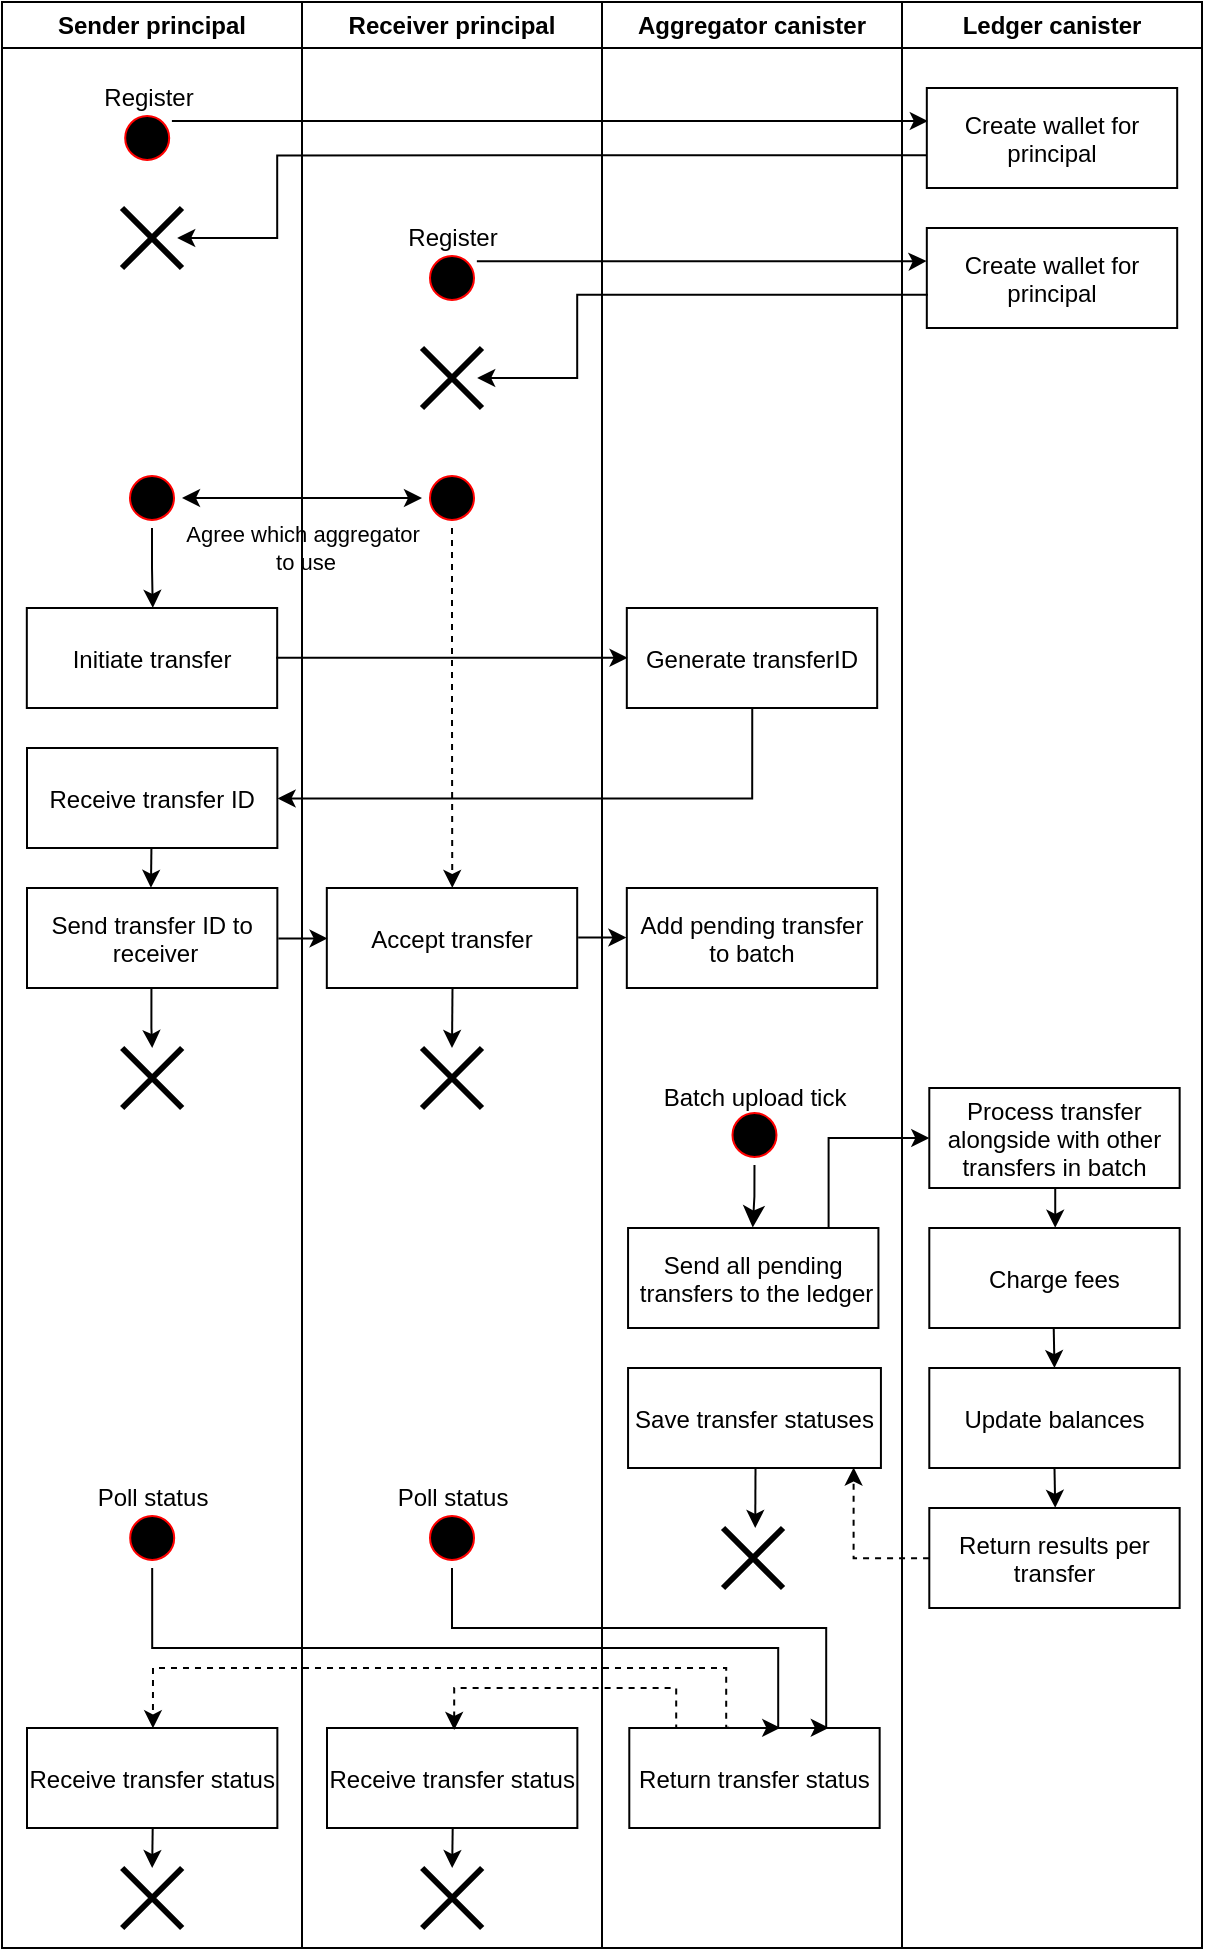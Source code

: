 <mxfile version="20.2.4" type="google"><diagram name="Page-1" id="e7e014a7-5840-1c2e-5031-d8a46d1fe8dd"><mxGraphModel grid="1" page="1" gridSize="10" guides="1" tooltips="1" connect="1" arrows="1" fold="1" pageScale="1" pageWidth="1169" pageHeight="826" background="none" math="0" shadow="0"><root><mxCell id="0"/><mxCell id="1" parent="0"/><mxCell id="3" value="Aggregator canister" style="swimlane;whiteSpace=wrap;resizable=1;rotatable=0;movable=1;expand=0;" vertex="1" parent="1"><mxGeometry x="290" y="127" width="150" height="973" as="geometry"/></mxCell><mxCell id="MdSJebWWRCwc_OvwH3VE-55" value="Generate transferID" style="" vertex="1" parent="3"><mxGeometry x="12.41" y="303" width="125.18" height="50" as="geometry"/></mxCell><mxCell id="MdSJebWWRCwc_OvwH3VE-79" value="Add pending transfer &#10;to batch" style="" vertex="1" parent="3"><mxGeometry x="12.41" y="443" width="125.18" height="50" as="geometry"/></mxCell><mxCell id="MdSJebWWRCwc_OvwH3VE-83" value="Ba" style="ellipse;html=1;shape=startState;fillColor=#000000;strokeColor=#ff0000;" vertex="1" parent="3"><mxGeometry x="61.24" y="551.5" width="30" height="30" as="geometry"/></mxCell><mxCell id="MdSJebWWRCwc_OvwH3VE-84" value="" style="edgeStyle=orthogonalEdgeStyle;html=1;verticalAlign=bottom;endArrow=classic;endSize=8;strokeColor=#000000;rounded=0;entryX=0.498;entryY=-0.005;entryDx=0;entryDy=0;entryPerimeter=0;endFill=1;" edge="1" parent="3" source="MdSJebWWRCwc_OvwH3VE-83" target="MdSJebWWRCwc_OvwH3VE-86"><mxGeometry relative="1" as="geometry"><mxPoint x="116.87" y="543" as="targetPoint"/></mxGeometry></mxCell><mxCell id="MdSJebWWRCwc_OvwH3VE-85" value="Batch upload tick" style="text;html=1;align=center;verticalAlign=middle;resizable=0;points=[];autosize=1;strokeColor=none;fillColor=none;" vertex="1" parent="3"><mxGeometry x="21.24" y="533" width="110" height="30" as="geometry"/></mxCell><mxCell id="MdSJebWWRCwc_OvwH3VE-86" value="Send all pending&#10; transfers to the ledger" style="" vertex="1" parent="3"><mxGeometry x="13.03" y="613" width="125.18" height="50" as="geometry"/></mxCell><mxCell id="MdSJebWWRCwc_OvwH3VE-100" value="Save transfer statuses" style="" vertex="1" parent="3"><mxGeometry x="13.03" y="683" width="126.43" height="50" as="geometry"/></mxCell><mxCell id="MdSJebWWRCwc_OvwH3VE-102" value="" style="shape=umlDestroy;whiteSpace=wrap;html=1;strokeWidth=3;fillColor=#FF6666;direction=south;" vertex="1" parent="3"><mxGeometry x="60.53" y="763" width="30" height="30" as="geometry"/></mxCell><mxCell id="MdSJebWWRCwc_OvwH3VE-112" value="Return transfer status" style="" vertex="1" parent="3"><mxGeometry x="13.65" y="863" width="125.18" height="50" as="geometry"/></mxCell><mxCell id="MdSJebWWRCwc_OvwH3VE-103" style="edgeStyle=orthogonalEdgeStyle;rounded=0;orthogonalLoop=1;jettySize=auto;html=1;startArrow=none;startFill=0;endArrow=classic;endFill=1;strokeColor=default;exitX=0.504;exitY=0.998;exitDx=0;exitDy=0;exitPerimeter=0;" edge="1" parent="3" source="MdSJebWWRCwc_OvwH3VE-100"><mxGeometry relative="1" as="geometry"><mxPoint x="76.62" y="763" as="targetPoint"/></mxGeometry></mxCell><mxCell id="MdSJebWWRCwc_OvwH3VE-41" value="Sender principal" style="swimlane;whiteSpace=wrap" vertex="1" parent="1"><mxGeometry x="-10" y="127" width="150" height="973" as="geometry"><mxRectangle x="174.5" y="138" width="90" height="30" as="alternateBounds"/></mxGeometry></mxCell><mxCell id="MdSJebWWRCwc_OvwH3VE-45" value="Initiate transfer" style="" vertex="1" parent="MdSJebWWRCwc_OvwH3VE-41"><mxGeometry x="12.41" y="303" width="125.18" height="50" as="geometry"/></mxCell><mxCell id="MdSJebWWRCwc_OvwH3VE-59" style="edgeStyle=orthogonalEdgeStyle;rounded=0;orthogonalLoop=1;jettySize=auto;html=1;startArrow=none;startFill=0;exitX=0.5;exitY=1;exitDx=0;exitDy=0;entryX=0.503;entryY=-0.001;entryDx=0;entryDy=0;entryPerimeter=0;" edge="1" parent="MdSJebWWRCwc_OvwH3VE-41" source="MdSJebWWRCwc_OvwH3VE-126" target="MdSJebWWRCwc_OvwH3VE-45"><mxGeometry relative="1" as="geometry"><mxPoint x="110.1" y="280" as="sourcePoint"/><mxPoint x="110" y="303" as="targetPoint"/></mxGeometry></mxCell><mxCell id="MdSJebWWRCwc_OvwH3VE-75" style="edgeStyle=orthogonalEdgeStyle;rounded=0;orthogonalLoop=1;jettySize=auto;html=1;entryX=0.495;entryY=-0.002;entryDx=0;entryDy=0;entryPerimeter=0;startArrow=none;startFill=0;strokeColor=default;exitX=0.497;exitY=0.998;exitDx=0;exitDy=0;exitPerimeter=0;" edge="1" parent="MdSJebWWRCwc_OvwH3VE-41" source="MdSJebWWRCwc_OvwH3VE-73" target="MdSJebWWRCwc_OvwH3VE-74"><mxGeometry relative="1" as="geometry"/></mxCell><mxCell id="MdSJebWWRCwc_OvwH3VE-73" value="Receive transfer ID" style="" vertex="1" parent="MdSJebWWRCwc_OvwH3VE-41"><mxGeometry x="12.5" y="373" width="125.18" height="50" as="geometry"/></mxCell><mxCell id="DwqoG0C-YYSt1ApmSwik-5" style="edgeStyle=orthogonalEdgeStyle;rounded=0;orthogonalLoop=1;jettySize=auto;html=1;exitX=0.497;exitY=1.001;exitDx=0;exitDy=0;exitPerimeter=0;" edge="1" parent="MdSJebWWRCwc_OvwH3VE-41" source="MdSJebWWRCwc_OvwH3VE-74" target="MdSJebWWRCwc_OvwH3VE-162"><mxGeometry relative="1" as="geometry"/></mxCell><mxCell id="MdSJebWWRCwc_OvwH3VE-74" value="Send transfer ID to&#10; receiver" style="" vertex="1" parent="MdSJebWWRCwc_OvwH3VE-41"><mxGeometry x="12.5" y="443" width="125.18" height="50" as="geometry"/></mxCell><mxCell id="MdSJebWWRCwc_OvwH3VE-104" value="Ba" style="ellipse;html=1;shape=startState;fillColor=#000000;strokeColor=#ff0000;" vertex="1" parent="MdSJebWWRCwc_OvwH3VE-41"><mxGeometry x="60.09" y="753" width="30" height="30" as="geometry"/></mxCell><mxCell id="MdSJebWWRCwc_OvwH3VE-137" style="edgeStyle=orthogonalEdgeStyle;rounded=0;orthogonalLoop=1;jettySize=auto;html=1;startArrow=none;startFill=0;endArrow=classic;endFill=1;strokeColor=#000000;exitX=0.502;exitY=1.005;exitDx=0;exitDy=0;exitPerimeter=0;" edge="1" parent="MdSJebWWRCwc_OvwH3VE-41" source="MdSJebWWRCwc_OvwH3VE-110"><mxGeometry relative="1" as="geometry"><mxPoint x="75.09" y="933" as="targetPoint"/></mxGeometry></mxCell><mxCell id="MdSJebWWRCwc_OvwH3VE-110" value="Receive transfer status" style="" vertex="1" parent="MdSJebWWRCwc_OvwH3VE-41"><mxGeometry x="12.5" y="863" width="125.18" height="50" as="geometry"/></mxCell><mxCell id="MdSJebWWRCwc_OvwH3VE-118" value="Poll status" style="text;html=1;align=center;verticalAlign=middle;resizable=0;points=[];autosize=1;strokeColor=none;fillColor=none;" vertex="1" parent="MdSJebWWRCwc_OvwH3VE-41"><mxGeometry x="35.09" y="733" width="80" height="30" as="geometry"/></mxCell><mxCell id="MdSJebWWRCwc_OvwH3VE-122" value="" style="shape=umlDestroy;whiteSpace=wrap;html=1;strokeWidth=3;fillColor=#FF6666;" vertex="1" parent="MdSJebWWRCwc_OvwH3VE-41"><mxGeometry x="60.09" y="933" width="30" height="30" as="geometry"/></mxCell><mxCell id="MdSJebWWRCwc_OvwH3VE-126" value="Ba" style="ellipse;html=1;shape=startState;fillColor=#000000;strokeColor=#ff0000;" vertex="1" parent="MdSJebWWRCwc_OvwH3VE-41"><mxGeometry x="60" y="233" width="30" height="30" as="geometry"/></mxCell><mxCell id="MdSJebWWRCwc_OvwH3VE-162" value="" style="shape=umlDestroy;whiteSpace=wrap;html=1;strokeWidth=3;fillColor=#FF6666;" vertex="1" parent="MdSJebWWRCwc_OvwH3VE-41"><mxGeometry x="60.09" y="523" width="30" height="30" as="geometry"/></mxCell><mxCell id="DwqoG0C-YYSt1ApmSwik-6" value="Ba" style="ellipse;html=1;shape=startState;fillColor=#000000;strokeColor=#ff0000;" vertex="1" parent="MdSJebWWRCwc_OvwH3VE-41"><mxGeometry x="57.59" y="53" width="30" height="30" as="geometry"/></mxCell><mxCell id="DwqoG0C-YYSt1ApmSwik-7" value="Register" style="text;html=1;align=center;verticalAlign=middle;resizable=0;points=[];autosize=1;strokeColor=none;fillColor=none;" vertex="1" parent="MdSJebWWRCwc_OvwH3VE-41"><mxGeometry x="37.68" y="33" width="70" height="30" as="geometry"/></mxCell><mxCell id="DwqoG0C-YYSt1ApmSwik-15" value="" style="shape=umlDestroy;whiteSpace=wrap;html=1;strokeWidth=3;fillColor=#FF6666;" vertex="1" parent="MdSJebWWRCwc_OvwH3VE-41"><mxGeometry x="60.0" y="103" width="30" height="30" as="geometry"/></mxCell><mxCell id="MdSJebWWRCwc_OvwH3VE-53" value="Agree which aggregator&lt;br&gt;&amp;nbsp;to use" style="edgeStyle=orthogonalEdgeStyle;rounded=0;orthogonalLoop=1;jettySize=auto;html=1;entryX=0;entryY=0.5;entryDx=0;entryDy=0;startArrow=classic;startFill=1;exitX=1;exitY=0.5;exitDx=0;exitDy=0;" edge="1" parent="1" source="MdSJebWWRCwc_OvwH3VE-126" target="MdSJebWWRCwc_OvwH3VE-127"><mxGeometry y="-25" relative="1" as="geometry"><mxPoint x="43.75" y="378" as="sourcePoint"/><mxPoint x="215.75" y="378" as="targetPoint"/><mxPoint as="offset"/></mxGeometry></mxCell><mxCell id="2" value="Receiver principal" style="swimlane;whiteSpace=wrap;startSize=23;" vertex="1" parent="1"><mxGeometry x="140" y="127" width="150" height="973" as="geometry"/></mxCell><mxCell id="MdSJebWWRCwc_OvwH3VE-165" style="edgeStyle=orthogonalEdgeStyle;rounded=0;orthogonalLoop=1;jettySize=auto;html=1;fontColor=#FF0000;startArrow=none;startFill=0;endArrow=classic;endFill=1;strokeColor=#000000;exitX=0.502;exitY=0.996;exitDx=0;exitDy=0;exitPerimeter=0;" edge="1" parent="2" source="MdSJebWWRCwc_OvwH3VE-77"><mxGeometry relative="1" as="geometry"><mxPoint x="75" y="523" as="targetPoint"/></mxGeometry></mxCell><mxCell id="MdSJebWWRCwc_OvwH3VE-77" value="Accept transfer" style="" vertex="1" parent="2"><mxGeometry x="12.41" y="443" width="125.18" height="50" as="geometry"/></mxCell><mxCell id="MdSJebWWRCwc_OvwH3VE-105" value="Ba" style="ellipse;html=1;shape=startState;fillColor=#000000;strokeColor=#ff0000;" vertex="1" parent="2"><mxGeometry x="60" y="753" width="30" height="30" as="geometry"/></mxCell><mxCell id="MdSJebWWRCwc_OvwH3VE-119" value="Poll status" style="text;html=1;align=center;verticalAlign=middle;resizable=0;points=[];autosize=1;strokeColor=none;fillColor=none;" vertex="1" parent="2"><mxGeometry x="35" y="733" width="80" height="30" as="geometry"/></mxCell><mxCell id="MdSJebWWRCwc_OvwH3VE-138" style="edgeStyle=orthogonalEdgeStyle;rounded=0;orthogonalLoop=1;jettySize=auto;html=1;entryX=0.501;entryY=-0.001;entryDx=0;entryDy=0;entryPerimeter=0;startArrow=none;startFill=0;endArrow=classic;endFill=1;strokeColor=#000000;dashed=1;" edge="1" parent="2" source="MdSJebWWRCwc_OvwH3VE-127" target="MdSJebWWRCwc_OvwH3VE-77"><mxGeometry relative="1" as="geometry"/></mxCell><mxCell id="MdSJebWWRCwc_OvwH3VE-127" value="Ba" style="ellipse;html=1;shape=startState;fillColor=#000000;strokeColor=#ff0000;" vertex="1" parent="2"><mxGeometry x="60" y="233" width="30" height="30" as="geometry"/></mxCell><mxCell id="MdSJebWWRCwc_OvwH3VE-139" style="edgeStyle=orthogonalEdgeStyle;rounded=0;orthogonalLoop=1;jettySize=auto;html=1;startArrow=none;startFill=0;endArrow=classic;endFill=1;strokeColor=#000000;exitX=0.502;exitY=1.005;exitDx=0;exitDy=0;exitPerimeter=0;" edge="1" parent="2" source="MdSJebWWRCwc_OvwH3VE-140"><mxGeometry relative="1" as="geometry"><mxPoint x="75.09" y="933" as="targetPoint"/></mxGeometry></mxCell><mxCell id="MdSJebWWRCwc_OvwH3VE-140" value="Receive transfer status" style="" vertex="1" parent="2"><mxGeometry x="12.5" y="863" width="125.18" height="50" as="geometry"/></mxCell><mxCell id="MdSJebWWRCwc_OvwH3VE-141" value="" style="shape=umlDestroy;whiteSpace=wrap;html=1;strokeWidth=3;fillColor=#FF6666;" vertex="1" parent="2"><mxGeometry x="60.09" y="933" width="30" height="30" as="geometry"/></mxCell><mxCell id="MdSJebWWRCwc_OvwH3VE-161" value="" style="shape=umlDestroy;whiteSpace=wrap;html=1;strokeWidth=3;fillColor=#FF6666;" vertex="1" parent="2"><mxGeometry x="60" y="523" width="30" height="30" as="geometry"/></mxCell><mxCell id="DwqoG0C-YYSt1ApmSwik-10" value="Ba" style="ellipse;html=1;shape=startState;fillColor=#000000;strokeColor=#ff0000;" vertex="1" parent="2"><mxGeometry x="60" y="123" width="30" height="30" as="geometry"/></mxCell><mxCell id="DwqoG0C-YYSt1ApmSwik-11" value="Register" style="text;html=1;align=center;verticalAlign=middle;resizable=0;points=[];autosize=1;strokeColor=none;fillColor=none;" vertex="1" parent="2"><mxGeometry x="40" y="103" width="70" height="30" as="geometry"/></mxCell><mxCell id="DwqoG0C-YYSt1ApmSwik-16" value="" style="shape=umlDestroy;whiteSpace=wrap;html=1;strokeWidth=3;fillColor=#FF6666;" vertex="1" parent="2"><mxGeometry x="60" y="173" width="30" height="30" as="geometry"/></mxCell><mxCell id="MdSJebWWRCwc_OvwH3VE-60" style="edgeStyle=orthogonalEdgeStyle;rounded=0;orthogonalLoop=1;jettySize=auto;html=1;startArrow=none;startFill=0;exitX=0.996;exitY=0.498;exitDx=0;exitDy=0;entryX=0.003;entryY=0.498;entryDx=0;entryDy=0;exitPerimeter=0;entryPerimeter=0;" edge="1" parent="1" source="MdSJebWWRCwc_OvwH3VE-45" target="MdSJebWWRCwc_OvwH3VE-55"><mxGeometry relative="1" as="geometry"><mxPoint x="301.283" y="374.3" as="targetPoint"/><Array as="points"/></mxGeometry></mxCell><mxCell id="MdSJebWWRCwc_OvwH3VE-72" style="edgeStyle=orthogonalEdgeStyle;rounded=0;orthogonalLoop=1;jettySize=auto;html=1;startArrow=none;startFill=0;strokeColor=#000000;entryX=1.001;entryY=0.504;entryDx=0;entryDy=0;entryPerimeter=0;exitX=0.501;exitY=0.997;exitDx=0;exitDy=0;exitPerimeter=0;" edge="1" parent="1" source="MdSJebWWRCwc_OvwH3VE-55" target="MdSJebWWRCwc_OvwH3VE-73"><mxGeometry relative="1" as="geometry"><mxPoint x="70" y="590" as="targetPoint"/><Array as="points"><mxPoint x="365" y="525"/></Array></mxGeometry></mxCell><mxCell id="MdSJebWWRCwc_OvwH3VE-80" style="edgeStyle=orthogonalEdgeStyle;rounded=0;orthogonalLoop=1;jettySize=auto;html=1;entryX=-0.002;entryY=0.504;entryDx=0;entryDy=0;entryPerimeter=0;startArrow=none;startFill=0;strokeColor=default;exitX=1.004;exitY=0.496;exitDx=0;exitDy=0;exitPerimeter=0;" edge="1" parent="1" source="MdSJebWWRCwc_OvwH3VE-77" target="MdSJebWWRCwc_OvwH3VE-79"><mxGeometry relative="1" as="geometry"/></mxCell><mxCell id="4" value="Ledger canister" style="swimlane;whiteSpace=wrap;" vertex="1" parent="1"><mxGeometry x="440" y="127" width="150" height="973" as="geometry"/></mxCell><mxCell id="MdSJebWWRCwc_OvwH3VE-92" value="" style="edgeStyle=orthogonalEdgeStyle;rounded=0;orthogonalLoop=1;jettySize=auto;html=1;entryX=0.503;entryY=-0.002;entryDx=0;entryDy=0;startArrow=none;startFill=0;strokeColor=default;exitX=0.5;exitY=0.998;exitDx=0;exitDy=0;exitPerimeter=0;endArrow=classic;entryPerimeter=0;endFill=1;" edge="1" parent="4" source="MdSJebWWRCwc_OvwH3VE-131" target="MdSJebWWRCwc_OvwH3VE-93"><mxGeometry relative="1" as="geometry"><mxPoint x="100.62" y="563" as="sourcePoint"/><mxPoint x="100.62" y="556.5" as="targetPoint"/></mxGeometry></mxCell><mxCell id="MdSJebWWRCwc_OvwH3VE-93" value="Return results per&#10;transfer" style="" vertex="1" parent="4"><mxGeometry x="13.65" y="753" width="125.18" height="50" as="geometry"/></mxCell><mxCell id="MdSJebWWRCwc_OvwH3VE-132" style="edgeStyle=orthogonalEdgeStyle;rounded=0;orthogonalLoop=1;jettySize=auto;html=1;entryX=0.503;entryY=-0.002;entryDx=0;entryDy=0;entryPerimeter=0;startArrow=none;startFill=0;endArrow=classic;endFill=1;strokeColor=#000000;exitX=0.503;exitY=1.001;exitDx=0;exitDy=0;exitPerimeter=0;" edge="1" parent="4" source="MdSJebWWRCwc_OvwH3VE-129" target="MdSJebWWRCwc_OvwH3VE-130"><mxGeometry relative="1" as="geometry"/></mxCell><mxCell id="MdSJebWWRCwc_OvwH3VE-129" value="Process transfer&#10;alongside with other&#10;transfers in batch" style="" vertex="1" parent="4"><mxGeometry x="13.65" y="543" width="125.18" height="50" as="geometry"/></mxCell><mxCell id="MdSJebWWRCwc_OvwH3VE-133" style="edgeStyle=orthogonalEdgeStyle;rounded=0;orthogonalLoop=1;jettySize=auto;html=1;entryX=0.5;entryY=0.001;entryDx=0;entryDy=0;entryPerimeter=0;startArrow=none;startFill=0;endArrow=classic;endFill=1;strokeColor=#000000;exitX=0.497;exitY=1.001;exitDx=0;exitDy=0;exitPerimeter=0;" edge="1" parent="4" source="MdSJebWWRCwc_OvwH3VE-130" target="MdSJebWWRCwc_OvwH3VE-131"><mxGeometry relative="1" as="geometry"/></mxCell><mxCell id="MdSJebWWRCwc_OvwH3VE-130" value="Charge fees" style="" vertex="1" parent="4"><mxGeometry x="13.65" y="613" width="125.18" height="50" as="geometry"/></mxCell><mxCell id="MdSJebWWRCwc_OvwH3VE-131" value="Update balances" style="" vertex="1" parent="4"><mxGeometry x="13.65" y="683" width="125.18" height="50" as="geometry"/></mxCell><mxCell id="DwqoG0C-YYSt1ApmSwik-8" value="Create wallet for &#10;principal" style="" vertex="1" parent="4"><mxGeometry x="12.41" y="43" width="125.18" height="50" as="geometry"/></mxCell><mxCell id="DwqoG0C-YYSt1ApmSwik-12" value="Create wallet for &#10;principal" style="" vertex="1" parent="4"><mxGeometry x="12.41" y="113" width="125.18" height="50" as="geometry"/></mxCell><mxCell id="MdSJebWWRCwc_OvwH3VE-88" style="edgeStyle=orthogonalEdgeStyle;rounded=0;orthogonalLoop=1;jettySize=auto;html=1;entryX=0;entryY=0.5;entryDx=0;entryDy=0;entryPerimeter=0;startArrow=none;startFill=0;strokeColor=default;exitX=0.801;exitY=-0.005;exitDx=0;exitDy=0;exitPerimeter=0;" edge="1" parent="1" source="MdSJebWWRCwc_OvwH3VE-86" target="MdSJebWWRCwc_OvwH3VE-129"><mxGeometry relative="1" as="geometry"><mxPoint x="638.03" y="649.84" as="targetPoint"/></mxGeometry></mxCell><mxCell id="MdSJebWWRCwc_OvwH3VE-90" style="edgeStyle=orthogonalEdgeStyle;rounded=0;orthogonalLoop=1;jettySize=auto;html=1;startArrow=none;startFill=0;strokeColor=default;exitX=-0.001;exitY=0.502;exitDx=0;exitDy=0;exitPerimeter=0;entryX=0.892;entryY=0.995;entryDx=0;entryDy=0;entryPerimeter=0;dashed=1;" edge="1" parent="1" source="MdSJebWWRCwc_OvwH3VE-93" target="MdSJebWWRCwc_OvwH3VE-100"><mxGeometry relative="1" as="geometry"><mxPoint x="570.62" y="750" as="sourcePoint"/><mxPoint x="550.62" y="730" as="targetPoint"/><Array as="points"><mxPoint x="415.62" y="905"/></Array></mxGeometry></mxCell><mxCell id="MdSJebWWRCwc_OvwH3VE-145" style="edgeStyle=orthogonalEdgeStyle;rounded=0;orthogonalLoop=1;jettySize=auto;html=1;entryX=0.503;entryY=0.003;entryDx=0;entryDy=0;entryPerimeter=0;fontColor=#FF0000;startArrow=none;startFill=0;endArrow=classic;endFill=1;strokeColor=#000000;exitX=0.399;exitY=-0.002;exitDx=0;exitDy=0;exitPerimeter=0;dashed=1;" edge="1" parent="1" source="MdSJebWWRCwc_OvwH3VE-112" target="MdSJebWWRCwc_OvwH3VE-110"><mxGeometry relative="1" as="geometry"><Array as="points"><mxPoint x="352.09" y="960"/><mxPoint x="65.09" y="960"/></Array></mxGeometry></mxCell><mxCell id="MdSJebWWRCwc_OvwH3VE-147" style="edgeStyle=orthogonalEdgeStyle;rounded=0;orthogonalLoop=1;jettySize=auto;html=1;entryX=0.508;entryY=0.02;entryDx=0;entryDy=0;entryPerimeter=0;fontColor=#FF0000;startArrow=none;startFill=0;endArrow=classic;endFill=1;strokeColor=#000000;exitX=0.197;exitY=0;exitDx=0;exitDy=0;exitPerimeter=0;dashed=1;" edge="1" parent="1" source="MdSJebWWRCwc_OvwH3VE-112" target="MdSJebWWRCwc_OvwH3VE-140"><mxGeometry relative="1" as="geometry"><Array as="points"><mxPoint x="327.09" y="970"/><mxPoint x="216.09" y="970"/></Array></mxGeometry></mxCell><mxCell id="MdSJebWWRCwc_OvwH3VE-149" style="edgeStyle=orthogonalEdgeStyle;rounded=0;orthogonalLoop=1;jettySize=auto;html=1;entryX=0.797;entryY=-0.002;entryDx=0;entryDy=0;entryPerimeter=0;fontColor=#FF0000;startArrow=none;startFill=0;endArrow=classic;endFill=1;strokeColor=#000000;" edge="1" parent="1" source="MdSJebWWRCwc_OvwH3VE-105" target="MdSJebWWRCwc_OvwH3VE-112"><mxGeometry relative="1" as="geometry"><Array as="points"><mxPoint x="215.09" y="940"/><mxPoint x="402.09" y="940"/></Array></mxGeometry></mxCell><mxCell id="MdSJebWWRCwc_OvwH3VE-150" style="edgeStyle=orthogonalEdgeStyle;rounded=0;orthogonalLoop=1;jettySize=auto;html=1;entryX=0.603;entryY=-0.002;entryDx=0;entryDy=0;entryPerimeter=0;fontColor=#FF0000;startArrow=none;startFill=0;endArrow=classic;endFill=1;strokeColor=#000000;" edge="1" parent="1" source="MdSJebWWRCwc_OvwH3VE-104" target="MdSJebWWRCwc_OvwH3VE-112"><mxGeometry relative="1" as="geometry"><Array as="points"><mxPoint x="65.09" y="950"/><mxPoint x="378.09" y="950"/></Array></mxGeometry></mxCell><mxCell id="MdSJebWWRCwc_OvwH3VE-168" style="edgeStyle=orthogonalEdgeStyle;rounded=0;orthogonalLoop=1;jettySize=auto;html=1;entryX=0.003;entryY=0.496;entryDx=0;entryDy=0;entryPerimeter=0;fontColor=#FF0000;startArrow=none;startFill=0;endArrow=classic;endFill=1;strokeColor=#000000;exitX=1.004;exitY=0.504;exitDx=0;exitDy=0;exitPerimeter=0;" edge="1" parent="1" source="MdSJebWWRCwc_OvwH3VE-74" target="MdSJebWWRCwc_OvwH3VE-77"><mxGeometry relative="1" as="geometry"/></mxCell><mxCell id="DwqoG0C-YYSt1ApmSwik-9" style="edgeStyle=orthogonalEdgeStyle;rounded=0;orthogonalLoop=1;jettySize=auto;html=1;entryX=0.004;entryY=0.33;entryDx=0;entryDy=0;entryPerimeter=0;" edge="1" parent="1" source="DwqoG0C-YYSt1ApmSwik-6" target="DwqoG0C-YYSt1ApmSwik-8"><mxGeometry relative="1" as="geometry"><Array as="points"><mxPoint x="264.59" y="186"/></Array></mxGeometry></mxCell><mxCell id="DwqoG0C-YYSt1ApmSwik-13" style="edgeStyle=orthogonalEdgeStyle;rounded=0;orthogonalLoop=1;jettySize=auto;html=1;entryX=-0.001;entryY=0.331;entryDx=0;entryDy=0;entryPerimeter=0;" edge="1" parent="1" source="DwqoG0C-YYSt1ApmSwik-10" target="DwqoG0C-YYSt1ApmSwik-12"><mxGeometry relative="1" as="geometry"><Array as="points"><mxPoint x="450.59" y="257"/></Array></mxGeometry></mxCell><mxCell id="DwqoG0C-YYSt1ApmSwik-14" style="edgeStyle=orthogonalEdgeStyle;rounded=0;orthogonalLoop=1;jettySize=auto;html=1;exitX=-0.001;exitY=0.673;exitDx=0;exitDy=0;exitPerimeter=0;" edge="1" parent="1" source="DwqoG0C-YYSt1ApmSwik-8"><mxGeometry relative="1" as="geometry"><mxPoint x="77.59" y="245" as="targetPoint"/><Array as="points"><mxPoint x="127.59" y="204"/><mxPoint x="127.59" y="245"/></Array></mxGeometry></mxCell><mxCell id="DwqoG0C-YYSt1ApmSwik-17" style="edgeStyle=orthogonalEdgeStyle;rounded=0;orthogonalLoop=1;jettySize=auto;html=1;exitX=0.004;exitY=0.668;exitDx=0;exitDy=0;exitPerimeter=0;" edge="1" parent="1" source="DwqoG0C-YYSt1ApmSwik-12"><mxGeometry relative="1" as="geometry"><mxPoint x="227.59" y="315" as="targetPoint"/><Array as="points"><mxPoint x="277.59" y="273"/><mxPoint x="277.59" y="315"/></Array></mxGeometry></mxCell></root></mxGraphModel></diagram></mxfile>